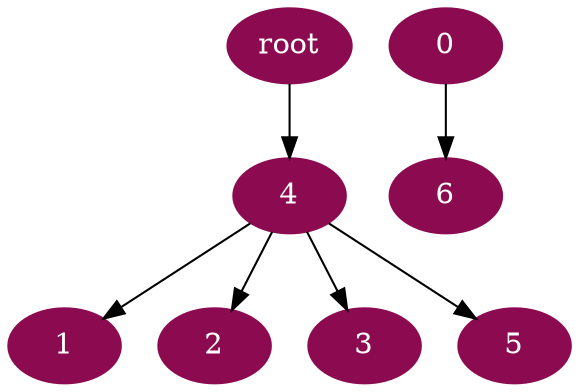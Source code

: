 digraph G {
node [color=deeppink4, style=filled, fontcolor=white];
4 -> 1;
4 -> 2;
4 -> 3;
"root" -> 4;
4 -> 5;
0 -> 6;
}
